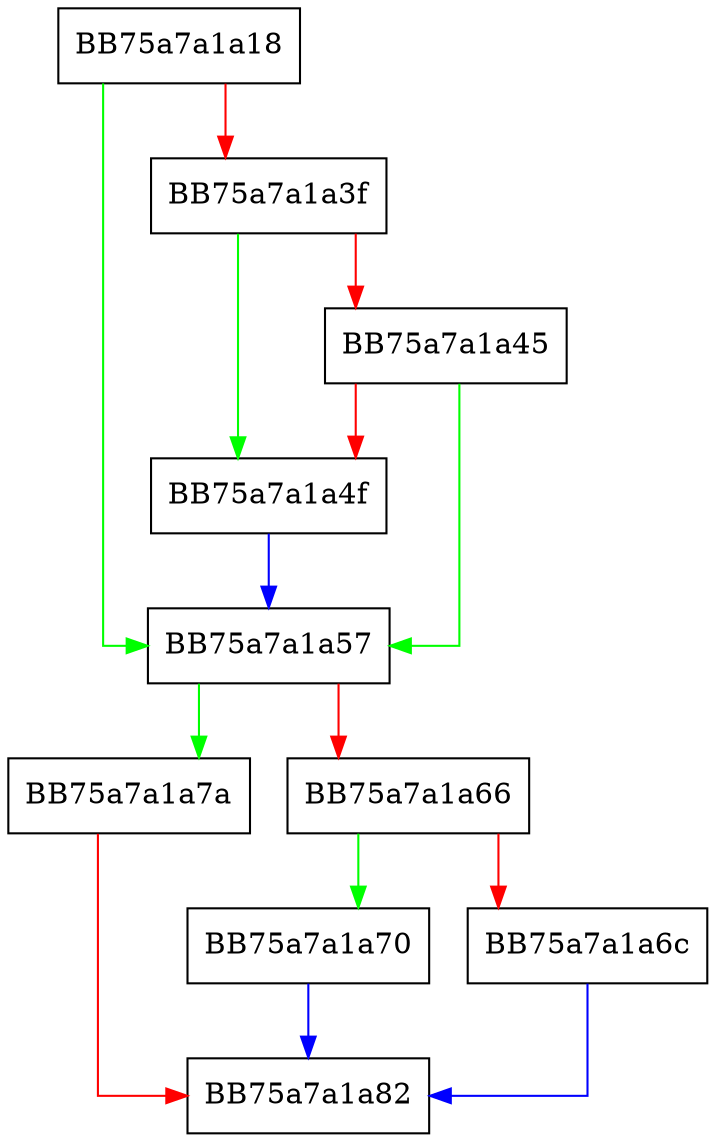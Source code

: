 digraph process_floating_point_specifier {
  node [shape="box"];
  graph [splines=ortho];
  BB75a7a1a18 -> BB75a7a1a57 [color="green"];
  BB75a7a1a18 -> BB75a7a1a3f [color="red"];
  BB75a7a1a3f -> BB75a7a1a4f [color="green"];
  BB75a7a1a3f -> BB75a7a1a45 [color="red"];
  BB75a7a1a45 -> BB75a7a1a57 [color="green"];
  BB75a7a1a45 -> BB75a7a1a4f [color="red"];
  BB75a7a1a4f -> BB75a7a1a57 [color="blue"];
  BB75a7a1a57 -> BB75a7a1a7a [color="green"];
  BB75a7a1a57 -> BB75a7a1a66 [color="red"];
  BB75a7a1a66 -> BB75a7a1a70 [color="green"];
  BB75a7a1a66 -> BB75a7a1a6c [color="red"];
  BB75a7a1a6c -> BB75a7a1a82 [color="blue"];
  BB75a7a1a70 -> BB75a7a1a82 [color="blue"];
  BB75a7a1a7a -> BB75a7a1a82 [color="red"];
}